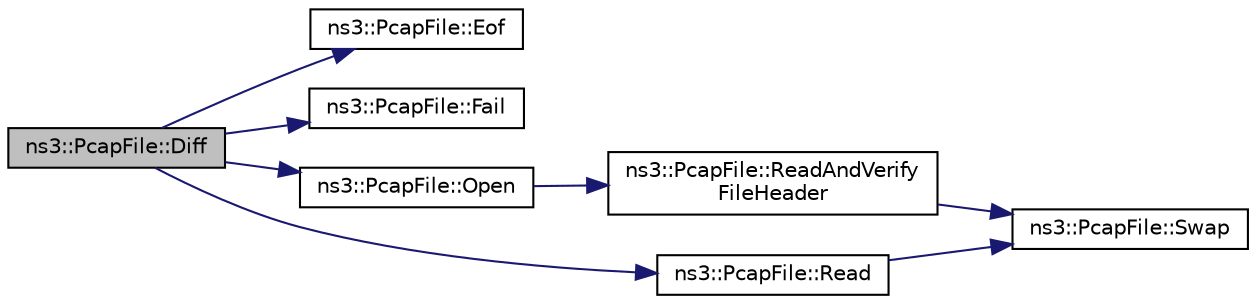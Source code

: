 digraph "ns3::PcapFile::Diff"
{
 // LATEX_PDF_SIZE
  edge [fontname="Helvetica",fontsize="10",labelfontname="Helvetica",labelfontsize="10"];
  node [fontname="Helvetica",fontsize="10",shape=record];
  rankdir="LR";
  Node1 [label="ns3::PcapFile::Diff",height=0.2,width=0.4,color="black", fillcolor="grey75", style="filled", fontcolor="black",tooltip="Compare two PCAP files packet-by-packet."];
  Node1 -> Node2 [color="midnightblue",fontsize="10",style="solid",fontname="Helvetica"];
  Node2 [label="ns3::PcapFile::Eof",height=0.2,width=0.4,color="black", fillcolor="white", style="filled",URL="$classns3_1_1_pcap_file.html#ad194fda01c3c377789d8e0eac755b8e9",tooltip=" "];
  Node1 -> Node3 [color="midnightblue",fontsize="10",style="solid",fontname="Helvetica"];
  Node3 [label="ns3::PcapFile::Fail",height=0.2,width=0.4,color="black", fillcolor="white", style="filled",URL="$classns3_1_1_pcap_file.html#aa06785d3a5d9ad89199e95b11ddd9139",tooltip=" "];
  Node1 -> Node4 [color="midnightblue",fontsize="10",style="solid",fontname="Helvetica"];
  Node4 [label="ns3::PcapFile::Open",height=0.2,width=0.4,color="black", fillcolor="white", style="filled",URL="$classns3_1_1_pcap_file.html#a064e8494e28e823d0bb4e40549f9f483",tooltip="Create a new pcap file or open an existing pcap file."];
  Node4 -> Node5 [color="midnightblue",fontsize="10",style="solid",fontname="Helvetica"];
  Node5 [label="ns3::PcapFile::ReadAndVerify\lFileHeader",height=0.2,width=0.4,color="black", fillcolor="white", style="filled",URL="$classns3_1_1_pcap_file.html#aa73a9f58350e911c34bdac1071e60e10",tooltip="Read and verify a Pcap file header."];
  Node5 -> Node6 [color="midnightblue",fontsize="10",style="solid",fontname="Helvetica"];
  Node6 [label="ns3::PcapFile::Swap",height=0.2,width=0.4,color="black", fillcolor="white", style="filled",URL="$classns3_1_1_pcap_file.html#af5adf22a721473f1add1e002492f5587",tooltip="Swap a value byte order."];
  Node1 -> Node7 [color="midnightblue",fontsize="10",style="solid",fontname="Helvetica"];
  Node7 [label="ns3::PcapFile::Read",height=0.2,width=0.4,color="black", fillcolor="white", style="filled",URL="$classns3_1_1_pcap_file.html#a18c5045735408fe45a8cbc9e6b34a4fb",tooltip="Read next packet from file."];
  Node7 -> Node6 [color="midnightblue",fontsize="10",style="solid",fontname="Helvetica"];
}
